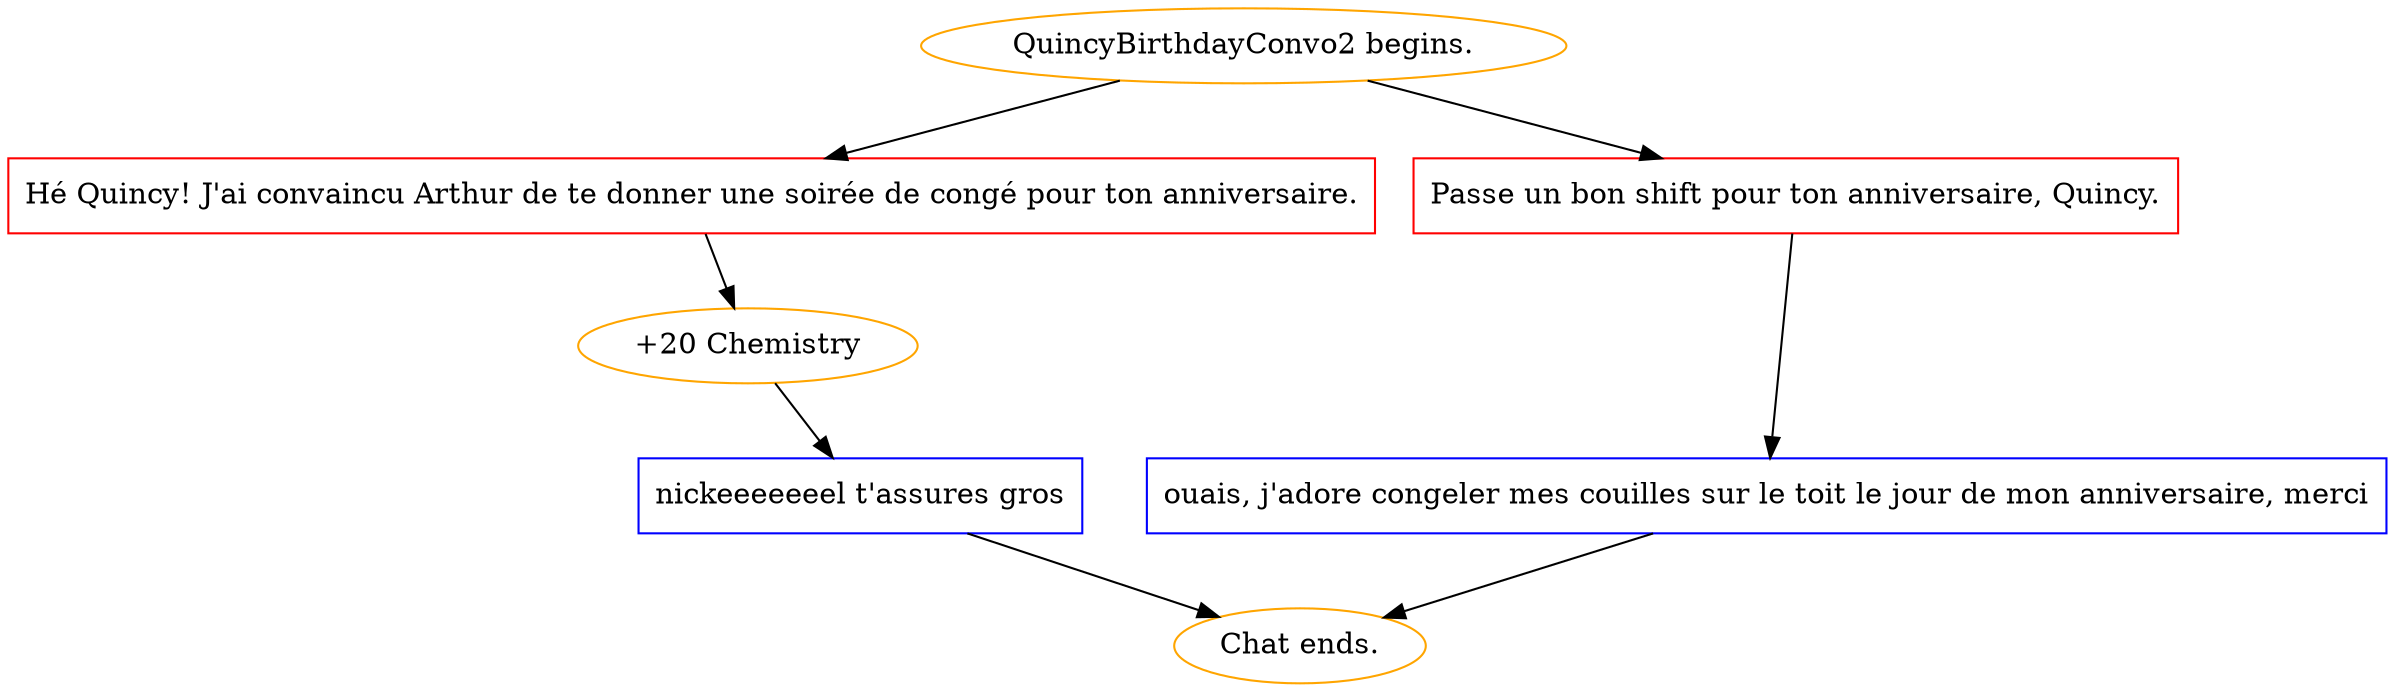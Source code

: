 digraph {
	"QuincyBirthdayConvo2 begins." [color=orange];
		"QuincyBirthdayConvo2 begins." -> j2352713329;
		"QuincyBirthdayConvo2 begins." -> j3964321789;
	j2352713329 [label="Hé Quincy! J'ai convaincu Arthur de te donner une soirée de congé pour ton anniversaire.",shape=box,color=red];
		j2352713329 -> j816807092;
	j3964321789 [label="Passe un bon shift pour ton anniversaire, Quincy.",shape=box,color=red];
		j3964321789 -> j244273379;
	j816807092 [label="+20 Chemistry",color=orange];
		j816807092 -> j2507137401;
	j244273379 [label="ouais, j'adore congeler mes couilles sur le toit le jour de mon anniversaire, merci",shape=box,color=blue];
		j244273379 -> "Chat ends.";
	j2507137401 [label="nickeeeeeeel t'assures gros",shape=box,color=blue];
		j2507137401 -> "Chat ends.";
	"Chat ends." [color=orange];
}
